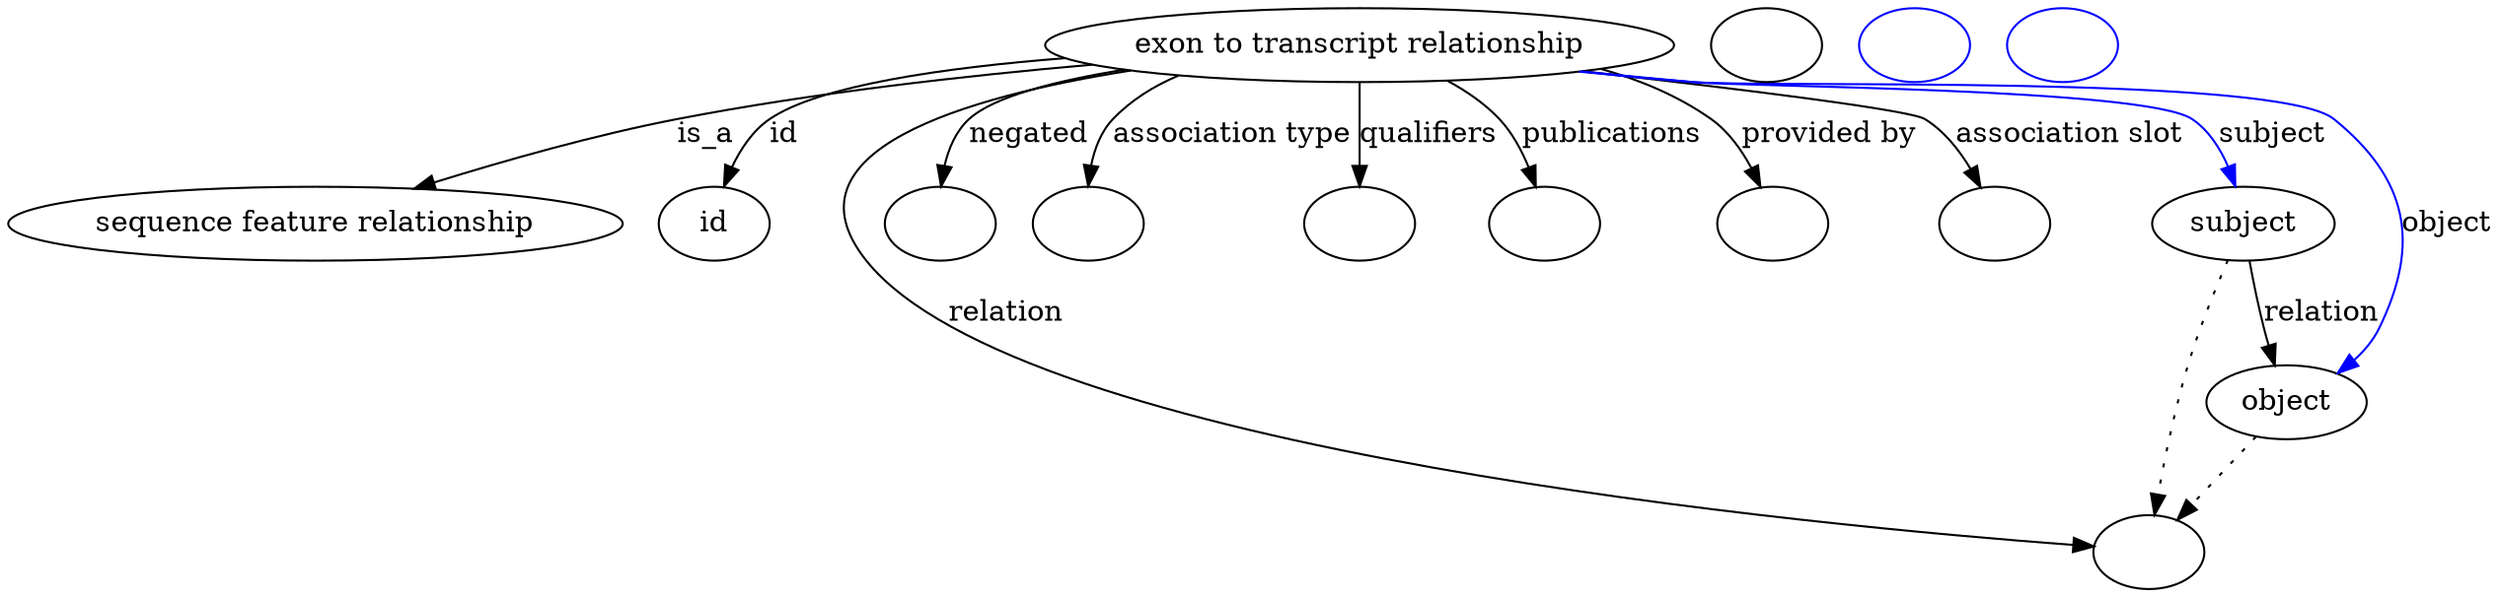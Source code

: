 digraph {
	graph [bb="0,0,999.44,281"];
	node [label="\N"];
	"exon to transcript relationship"	 [height=0.5,
		label="exon to transcript relationship",
		pos="550.23,263",
		width=3.221];
	"sequence feature relationship"	 [height=0.5,
		pos="113.23,177",
		width=3.1453];
	"exon to transcript relationship" -> "sequence feature relationship"	 [label=is_a,
		lp="273.51,220",
		pos="e,155.46,193.75 445.85,255.07 390.63,249.6 321.97,240.77 261.68,227 228.95,219.53 193.27,207.63 165.09,197.32"];
	id	 [height=0.5,
		pos="271.23,177",
		width=0.75];
	"exon to transcript relationship" -> id	 [color=black,
		label=id,
		lp="307.68,220",
		pos="e,277.31,194.63 441.92,256.47 385.87,251.32 324.44,242.34 301.34,227 292.91,221.4 286.48,212.56 281.76,203.86",
		style=solid];
	relation	 [color=black,
		height=0.5,
		label="",
		pos="858.23,18",
		width=0.75];
	"exon to transcript relationship" -> relation	 [color=black,
		label=relation,
		lp="405.61,134",
		pos="e,831.38,21.146 464.93,250.73 392.96,236.66 307.25,208.83 345.23,159 404.23,81.599 713.71,36.083 821.32,22.407",
		style=solid];
	negated	 [color=black,
		height=0.5,
		label="",
		pos="381.23,177",
		width=0.75];
	"exon to transcript relationship" -> negated	 [color=black,
		label=negated,
		lp="426,220",
		pos="e,385.15,195.17 470.44,249.81 442.09,243.81 414.52,236.01 403.7,227 396.76,221.22 391.88,212.86 388.49,204.62",
		style=solid];
	"association type"	 [color=black,
		height=0.5,
		label="",
		pos="453.23,177",
		width=0.75];
	"exon to transcript relationship" -> "association type"	 [color=black,
		label="association type",
		lp="502.14,220",
		pos="e,449.88,195.27 483.18,248.27 472.78,243.16 463.24,236.28 456.42,227 451.89,220.83 450.09,213 449.69,205.37",
		style=solid];
	qualifiers	 [color=black,
		height=0.5,
		label="",
		pos="550.23,177",
		width=0.75];
	"exon to transcript relationship" -> qualifiers	 [color=black,
		label=qualifiers,
		lp="576.28,220",
		pos="e,550.23,195.21 550.23,244.76 550.23,233.36 550.23,218.43 550.23,205.49",
		style=solid];
	publications	 [color=black,
		height=0.5,
		label="",
		pos="625.23,177",
		width=0.75];
	"exon to transcript relationship" -> publications	 [color=black,
		label=publications,
		lp="646.45,220",
		pos="e,620.06,195 582.04,245.62 589.68,240.37 597.32,234.09 603.23,227 608.69,220.44 613.03,212.31 616.37,204.53",
		style=solid];
	"provided by"	 [color=black,
		height=0.5,
		label="",
		pos="716.23,177",
		width=0.75];
	"exon to transcript relationship" -> "provided by"	 [color=black,
		label="provided by",
		lp="731.86,220",
		pos="e,708.95,194.69 621.56,248.69 647.77,242.43 673.64,234.76 684.23,227 692.41,221.01 699.04,212.24 704.09,203.7",
		style=solid];
	"association slot"	 [color=black,
		height=0.5,
		label="",
		pos="806.23,177",
		width=0.75];
	"exon to transcript relationship" -> "association slot"	 [color=black,
		label="association slot",
		lp="827.2,220",
		pos="e,797.73,194.61 634.68,250.62 693.8,241.71 763.27,230.64 769.23,227 778.63,221.26 786.41,212.15 792.38,203.28",
		style=solid];
	subject	 [height=0.5,
		pos="899.23,177",
		width=0.97656];
	"exon to transcript relationship" -> subject	 [color=blue,
		label=subject,
		lp="906.06,220",
		pos="e,894.93,195.25 633.53,250.38 647.44,248.45 661.73,246.58 675.23,245 719.33,239.83 837.55,252.02 874.23,227 882.04,221.68 887.52,\
213.17 891.32,204.67",
		style=solid];
	object	 [height=0.5,
		pos="918.23,91",
		width=0.88096];
	"exon to transcript relationship" -> object	 [color=blue,
		label=object,
		lp="982.34,177",
		pos="e,938.56,104.82 632.49,250.29 646.72,248.34 661.39,246.48 675.23,245 703.47,241.97 907.24,243.68 930.23,227 967.4,200.03 974.38,\
169.19 956.23,127 953.84,121.44 950.12,116.33 945.92,111.82",
		style=solid];
	association_id	 [color=black,
		height=0.5,
		label="",
		pos="711.23,263",
		width=0.75];
	subject -> relation	 [pos="e,861.39,35.918 892.91,159.26 888.2,145.63 881.81,126.27 877.23,109 871.66,88.005 866.7,63.934 863.24,45.824",
		style=dotted];
	subject -> object	 [label=relation,
		lp="930.61,134",
		pos="e,914.27,108.92 903.26,158.76 905.82,147.17 909.19,131.93 912.08,118.84"];
	"exon to transcript relationship subject"	 [color=blue,
		height=0.5,
		label="",
		pos="783.23,263",
		width=0.75];
	object -> relation	 [pos="e,871.38,33.998 904.62,74.435 896.68,64.781 886.54,52.443 877.77,41.766",
		style=dotted];
	"exon to transcript relationship object"	 [color=blue,
		height=0.5,
		label="",
		pos="855.23,263",
		width=0.75];
}

